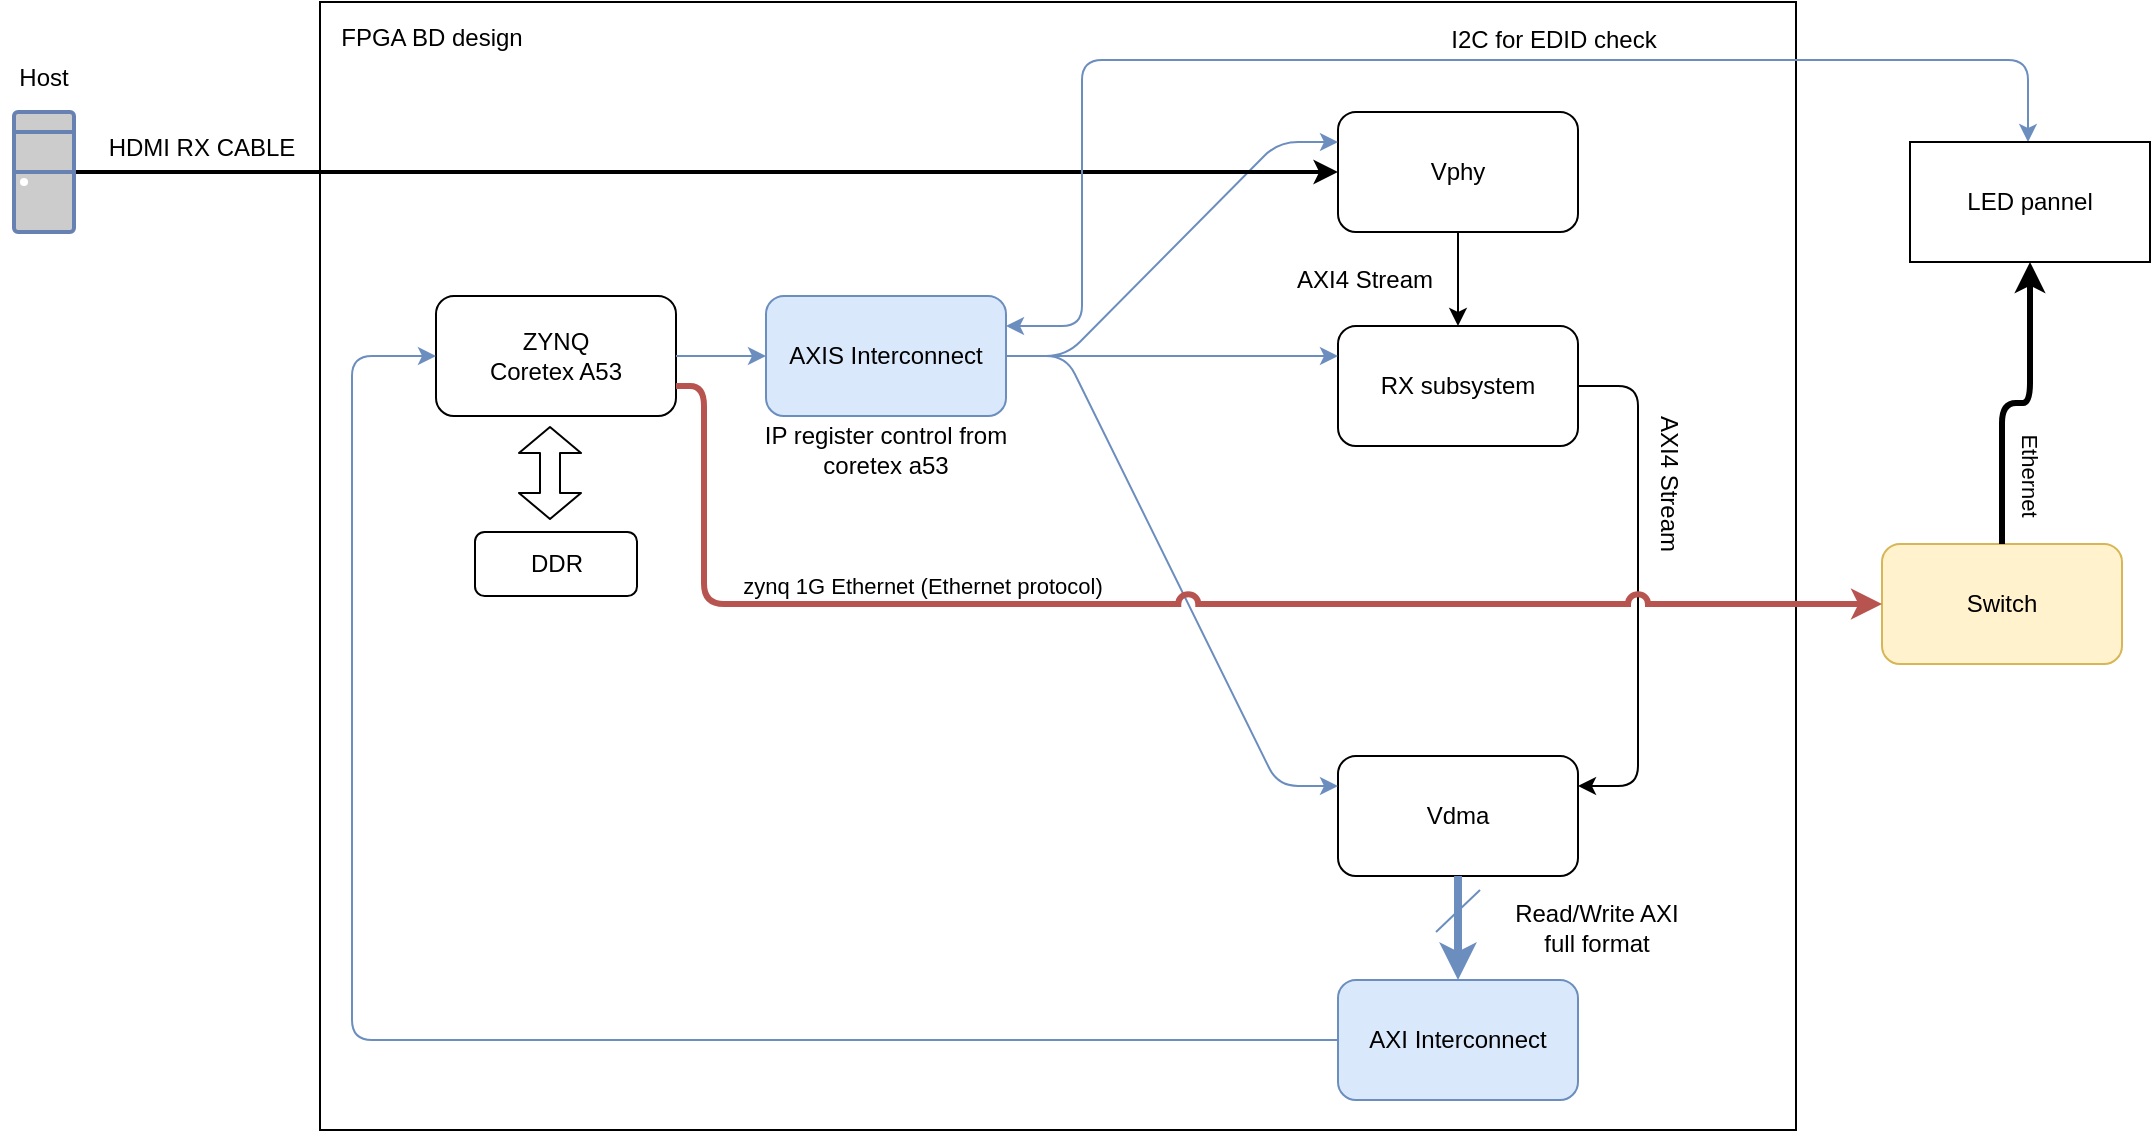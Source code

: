 <mxfile>
    <diagram id="D4jb2x16DxbJwkbr8Rxy" name="HDMI screen split real solution flow">
        <mxGraphModel dx="1216" dy="779" grid="0" gridSize="10" guides="1" tooltips="1" connect="1" arrows="1" fold="1" page="1" pageScale="1" pageWidth="1169" pageHeight="827" math="0" shadow="0">
            <root>
                <mxCell id="0"/>
                <mxCell id="1" parent="0"/>
                <mxCell id="wht9FxVsWBqRtJpPvKsh-47" value="" style="group" vertex="1" connectable="0" parent="1">
                    <mxGeometry x="42" y="103" width="1075" height="564" as="geometry"/>
                </mxCell>
                <mxCell id="wht9FxVsWBqRtJpPvKsh-2" value="" style="rounded=0;whiteSpace=wrap;html=1;movable=1;resizable=1;rotatable=1;deletable=1;editable=1;connectable=1;container=0;" vertex="1" parent="wht9FxVsWBqRtJpPvKsh-47">
                    <mxGeometry x="160" width="738" height="564" as="geometry"/>
                </mxCell>
                <mxCell id="wht9FxVsWBqRtJpPvKsh-3" value="ZYNQ&lt;br&gt;Coretex A53" style="rounded=1;whiteSpace=wrap;html=1;movable=1;resizable=1;rotatable=1;deletable=1;editable=1;connectable=1;container=0;" vertex="1" parent="wht9FxVsWBqRtJpPvKsh-47">
                    <mxGeometry x="218" y="147" width="120" height="60" as="geometry"/>
                </mxCell>
                <mxCell id="wht9FxVsWBqRtJpPvKsh-4" value="Vphy" style="rounded=1;whiteSpace=wrap;html=1;movable=1;resizable=1;rotatable=1;deletable=1;editable=1;connectable=1;container=0;" vertex="1" parent="wht9FxVsWBqRtJpPvKsh-47">
                    <mxGeometry x="669" y="55" width="120" height="60" as="geometry"/>
                </mxCell>
                <mxCell id="wht9FxVsWBqRtJpPvKsh-5" value="RX subsystem" style="rounded=1;whiteSpace=wrap;html=1;movable=1;resizable=1;rotatable=1;deletable=1;editable=1;connectable=1;container=0;" vertex="1" parent="wht9FxVsWBqRtJpPvKsh-47">
                    <mxGeometry x="669" y="162" width="120" height="60" as="geometry"/>
                </mxCell>
                <mxCell id="wht9FxVsWBqRtJpPvKsh-6" style="edgeStyle=elbowEdgeStyle;elbow=vertical;html=1;entryX=0.5;entryY=0;entryDx=0;entryDy=0;strokeWidth=1;movable=1;resizable=1;rotatable=1;deletable=1;editable=1;connectable=1;" edge="1" parent="wht9FxVsWBqRtJpPvKsh-47" source="wht9FxVsWBqRtJpPvKsh-4" target="wht9FxVsWBqRtJpPvKsh-5">
                    <mxGeometry relative="1" as="geometry"/>
                </mxCell>
                <mxCell id="wht9FxVsWBqRtJpPvKsh-7" value="Vdma" style="rounded=1;whiteSpace=wrap;html=1;movable=1;resizable=1;rotatable=1;deletable=1;editable=1;connectable=1;container=0;" vertex="1" parent="wht9FxVsWBqRtJpPvKsh-47">
                    <mxGeometry x="669" y="377" width="120" height="60" as="geometry"/>
                </mxCell>
                <mxCell id="wht9FxVsWBqRtJpPvKsh-8" style="edgeStyle=entityRelationEdgeStyle;html=1;entryX=1;entryY=0.25;entryDx=0;entryDy=0;jumpStyle=arc;movable=1;resizable=1;rotatable=1;deletable=1;editable=1;connectable=1;" edge="1" parent="wht9FxVsWBqRtJpPvKsh-47" source="wht9FxVsWBqRtJpPvKsh-5" target="wht9FxVsWBqRtJpPvKsh-7">
                    <mxGeometry relative="1" as="geometry"/>
                </mxCell>
                <mxCell id="wht9FxVsWBqRtJpPvKsh-9" style="edgeStyle=elbowEdgeStyle;html=1;entryX=0;entryY=0.5;entryDx=0;entryDy=0;strokeWidth=1;exitX=0;exitY=0.5;exitDx=0;exitDy=0;elbow=vertical;fillColor=#dae8fc;strokeColor=#6c8ebf;movable=1;resizable=1;rotatable=1;deletable=1;editable=1;connectable=1;" edge="1" parent="wht9FxVsWBqRtJpPvKsh-47" source="wht9FxVsWBqRtJpPvKsh-10" target="wht9FxVsWBqRtJpPvKsh-3">
                    <mxGeometry relative="1" as="geometry">
                        <mxPoint x="202" y="518" as="sourcePoint"/>
                        <Array as="points">
                            <mxPoint x="176" y="246"/>
                        </Array>
                    </mxGeometry>
                </mxCell>
                <mxCell id="wht9FxVsWBqRtJpPvKsh-10" value="AXI Interconnect" style="rounded=1;whiteSpace=wrap;html=1;fillColor=#dae8fc;strokeColor=#6c8ebf;movable=1;resizable=1;rotatable=1;deletable=1;editable=1;connectable=1;container=0;" vertex="1" parent="wht9FxVsWBqRtJpPvKsh-47">
                    <mxGeometry x="669" y="489" width="120" height="60" as="geometry"/>
                </mxCell>
                <mxCell id="wht9FxVsWBqRtJpPvKsh-11" style="html=1;entryX=0.5;entryY=0;entryDx=0;entryDy=0;strokeWidth=4;fillColor=#dae8fc;strokeColor=#6c8ebf;movable=1;resizable=1;rotatable=1;deletable=1;editable=1;connectable=1;" edge="1" parent="wht9FxVsWBqRtJpPvKsh-47" source="wht9FxVsWBqRtJpPvKsh-7" target="wht9FxVsWBqRtJpPvKsh-10">
                    <mxGeometry relative="1" as="geometry"/>
                </mxCell>
                <mxCell id="wht9FxVsWBqRtJpPvKsh-12" style="edgeStyle=entityRelationEdgeStyle;html=1;entryX=0;entryY=0.25;entryDx=0;entryDy=0;exitX=1;exitY=0.5;exitDx=0;exitDy=0;fillColor=#dae8fc;strokeColor=#6c8ebf;movable=1;resizable=1;rotatable=1;deletable=1;editable=1;connectable=1;" edge="1" parent="wht9FxVsWBqRtJpPvKsh-47" source="wht9FxVsWBqRtJpPvKsh-15" target="wht9FxVsWBqRtJpPvKsh-4">
                    <mxGeometry relative="1" as="geometry"/>
                </mxCell>
                <mxCell id="wht9FxVsWBqRtJpPvKsh-13" style="html=1;entryX=0;entryY=0.25;entryDx=0;entryDy=0;fillColor=#dae8fc;strokeColor=#6c8ebf;edgeStyle=entityRelationEdgeStyle;movable=1;resizable=1;rotatable=1;deletable=1;editable=1;connectable=1;" edge="1" parent="wht9FxVsWBqRtJpPvKsh-47" source="wht9FxVsWBqRtJpPvKsh-15" target="wht9FxVsWBqRtJpPvKsh-5">
                    <mxGeometry relative="1" as="geometry"/>
                </mxCell>
                <mxCell id="wht9FxVsWBqRtJpPvKsh-14" style="edgeStyle=entityRelationEdgeStyle;html=1;entryX=0;entryY=0.25;entryDx=0;entryDy=0;exitX=1;exitY=0.5;exitDx=0;exitDy=0;fillColor=#dae8fc;strokeColor=#6c8ebf;movable=1;resizable=1;rotatable=1;deletable=1;editable=1;connectable=1;" edge="1" parent="wht9FxVsWBqRtJpPvKsh-47" source="wht9FxVsWBqRtJpPvKsh-15" target="wht9FxVsWBqRtJpPvKsh-7">
                    <mxGeometry relative="1" as="geometry"/>
                </mxCell>
                <mxCell id="wht9FxVsWBqRtJpPvKsh-15" value="AXIS Interconnect" style="rounded=1;whiteSpace=wrap;html=1;fillColor=#dae8fc;strokeColor=#6c8ebf;movable=1;resizable=1;rotatable=1;deletable=1;editable=1;connectable=1;container=0;" vertex="1" parent="wht9FxVsWBqRtJpPvKsh-47">
                    <mxGeometry x="383" y="147" width="120" height="60" as="geometry"/>
                </mxCell>
                <mxCell id="wht9FxVsWBqRtJpPvKsh-16" style="edgeStyle=none;html=1;entryX=0;entryY=0.5;entryDx=0;entryDy=0;fillColor=#dae8fc;strokeColor=#6c8ebf;movable=1;resizable=1;rotatable=1;deletable=1;editable=1;connectable=1;" edge="1" parent="wht9FxVsWBqRtJpPvKsh-47" source="wht9FxVsWBqRtJpPvKsh-3" target="wht9FxVsWBqRtJpPvKsh-15">
                    <mxGeometry relative="1" as="geometry"/>
                </mxCell>
                <mxCell id="wht9FxVsWBqRtJpPvKsh-21" value="" style="endArrow=none;html=1;fillColor=#dae8fc;strokeColor=#6c8ebf;movable=1;resizable=1;rotatable=1;deletable=1;editable=1;connectable=1;" edge="1" parent="wht9FxVsWBqRtJpPvKsh-47">
                    <mxGeometry width="50" height="50" relative="1" as="geometry">
                        <mxPoint x="718" y="465" as="sourcePoint"/>
                        <mxPoint x="740" y="444" as="targetPoint"/>
                    </mxGeometry>
                </mxCell>
                <mxCell id="wht9FxVsWBqRtJpPvKsh-22" value="Read/Write AXI full format" style="text;html=1;strokeColor=none;fillColor=none;align=center;verticalAlign=middle;whiteSpace=wrap;rounded=0;movable=1;resizable=1;rotatable=1;deletable=1;editable=1;connectable=1;container=0;" vertex="1" parent="wht9FxVsWBqRtJpPvKsh-47">
                    <mxGeometry x="753" y="448" width="91" height="30" as="geometry"/>
                </mxCell>
                <mxCell id="wht9FxVsWBqRtJpPvKsh-23" style="html=1;entryX=0;entryY=0.5;entryDx=0;entryDy=0;strokeWidth=2;exitX=1;exitY=0.5;exitDx=0;exitDy=0;exitPerimeter=0;movable=1;resizable=1;rotatable=1;deletable=1;editable=1;connectable=1;" edge="1" parent="wht9FxVsWBqRtJpPvKsh-47" source="wht9FxVsWBqRtJpPvKsh-25" target="wht9FxVsWBqRtJpPvKsh-4">
                    <mxGeometry relative="1" as="geometry">
                        <mxPoint x="206" y="72" as="sourcePoint"/>
                        <mxPoint x="347" y="24" as="targetPoint"/>
                    </mxGeometry>
                </mxCell>
                <mxCell id="wht9FxVsWBqRtJpPvKsh-24" value="HDMI RX CABLE" style="text;html=1;strokeColor=none;fillColor=none;align=center;verticalAlign=middle;whiteSpace=wrap;rounded=0;movable=1;resizable=1;rotatable=1;deletable=1;editable=1;connectable=1;container=0;" vertex="1" parent="wht9FxVsWBqRtJpPvKsh-47">
                    <mxGeometry x="48" y="59" width="106" height="27" as="geometry"/>
                </mxCell>
                <mxCell id="wht9FxVsWBqRtJpPvKsh-25" value="" style="fontColor=#0066CC;verticalAlign=top;verticalLabelPosition=bottom;labelPosition=center;align=center;html=1;outlineConnect=0;fillColor=#CCCCCC;strokeColor=#6881B3;gradientColor=none;gradientDirection=north;strokeWidth=2;shape=mxgraph.networks.desktop_pc;movable=1;resizable=1;rotatable=1;deletable=1;editable=1;connectable=1;container=0;" vertex="1" parent="wht9FxVsWBqRtJpPvKsh-47">
                    <mxGeometry x="7" y="55" width="30" height="60" as="geometry"/>
                </mxCell>
                <mxCell id="wht9FxVsWBqRtJpPvKsh-26" value="Host" style="text;html=1;strokeColor=none;fillColor=none;align=center;verticalAlign=middle;whiteSpace=wrap;rounded=0;movable=1;resizable=1;rotatable=1;deletable=1;editable=1;connectable=1;container=0;" vertex="1" parent="wht9FxVsWBqRtJpPvKsh-47">
                    <mxGeometry y="24" width="44" height="27" as="geometry"/>
                </mxCell>
                <mxCell id="wht9FxVsWBqRtJpPvKsh-29" style="edgeStyle=orthogonalEdgeStyle;html=1;entryX=0.5;entryY=0;entryDx=0;entryDy=0;entryPerimeter=0;exitX=1;exitY=0.25;exitDx=0;exitDy=0;fillColor=#dae8fc;strokeColor=#6c8ebf;startArrow=classic;startFill=1;movable=1;resizable=1;rotatable=1;deletable=1;editable=1;connectable=1;" edge="1" parent="wht9FxVsWBqRtJpPvKsh-47" source="wht9FxVsWBqRtJpPvKsh-15">
                    <mxGeometry relative="1" as="geometry">
                        <mxPoint x="1013.5" y="70" as="targetPoint"/>
                        <Array as="points">
                            <mxPoint x="541" y="162"/>
                            <mxPoint x="541" y="29"/>
                            <mxPoint x="1014" y="29"/>
                            <mxPoint x="1014" y="70"/>
                        </Array>
                    </mxGeometry>
                </mxCell>
                <mxCell id="wht9FxVsWBqRtJpPvKsh-30" value="AXI4 Stream" style="text;html=1;strokeColor=none;fillColor=none;align=center;verticalAlign=middle;whiteSpace=wrap;rounded=0;movable=1;resizable=1;rotatable=1;deletable=1;editable=1;connectable=1;container=0;" vertex="1" parent="wht9FxVsWBqRtJpPvKsh-47">
                    <mxGeometry x="637" y="124" width="91" height="30" as="geometry"/>
                </mxCell>
                <mxCell id="wht9FxVsWBqRtJpPvKsh-32" value="AXI4 Stream" style="text;html=1;strokeColor=none;fillColor=none;align=center;verticalAlign=middle;whiteSpace=wrap;rounded=0;rotation=90;movable=1;resizable=1;rotatable=1;deletable=1;editable=1;connectable=1;container=0;" vertex="1" parent="wht9FxVsWBqRtJpPvKsh-47">
                    <mxGeometry x="789" y="226" width="91" height="30" as="geometry"/>
                </mxCell>
                <mxCell id="wht9FxVsWBqRtJpPvKsh-34" value="" style="endArrow=classic;html=1;strokeWidth=1;jumpStyle=arc;startArrow=classic;startFill=1;shape=flexArrow;endSize=4;startSize=4;movable=1;resizable=1;rotatable=1;deletable=1;editable=1;connectable=1;" edge="1" parent="wht9FxVsWBqRtJpPvKsh-47">
                    <mxGeometry width="50" height="50" relative="1" as="geometry">
                        <mxPoint x="275" y="259" as="sourcePoint"/>
                        <mxPoint x="275" y="212" as="targetPoint"/>
                    </mxGeometry>
                </mxCell>
                <mxCell id="wht9FxVsWBqRtJpPvKsh-35" value="DDR" style="rounded=1;whiteSpace=wrap;html=1;movable=1;resizable=1;rotatable=1;deletable=1;editable=1;connectable=1;container=0;" vertex="1" parent="wht9FxVsWBqRtJpPvKsh-47">
                    <mxGeometry x="237.5" y="265" width="81" height="32" as="geometry"/>
                </mxCell>
                <mxCell id="wht9FxVsWBqRtJpPvKsh-36" value="IP register control from coretex a53" style="text;html=1;strokeColor=none;fillColor=none;align=center;verticalAlign=middle;whiteSpace=wrap;rounded=0;movable=1;resizable=1;rotatable=1;deletable=1;editable=1;connectable=1;container=0;" vertex="1" parent="wht9FxVsWBqRtJpPvKsh-47">
                    <mxGeometry x="380" y="209" width="126" height="30" as="geometry"/>
                </mxCell>
                <mxCell id="wht9FxVsWBqRtJpPvKsh-37" value="I2C for EDID check" style="text;html=1;strokeColor=none;fillColor=none;align=center;verticalAlign=middle;whiteSpace=wrap;rounded=0;movable=1;resizable=1;rotatable=1;deletable=1;editable=1;connectable=1;container=0;" vertex="1" parent="wht9FxVsWBqRtJpPvKsh-47">
                    <mxGeometry x="724" y="5" width="106" height="27" as="geometry"/>
                </mxCell>
                <mxCell id="wht9FxVsWBqRtJpPvKsh-39" value="FPGA BD design" style="text;html=1;strokeColor=none;fillColor=none;align=center;verticalAlign=middle;whiteSpace=wrap;rounded=0;movable=1;resizable=1;rotatable=1;deletable=1;editable=1;connectable=1;container=0;" vertex="1" parent="wht9FxVsWBqRtJpPvKsh-47">
                    <mxGeometry x="163" y="4" width="106" height="27" as="geometry"/>
                </mxCell>
                <mxCell id="wht9FxVsWBqRtJpPvKsh-40" value="Switch" style="rounded=1;whiteSpace=wrap;html=1;fillColor=#fff2cc;strokeColor=#d6b656;movable=1;resizable=1;rotatable=1;deletable=1;editable=1;connectable=1;container=0;" vertex="1" parent="wht9FxVsWBqRtJpPvKsh-47">
                    <mxGeometry x="941" y="271" width="120" height="60" as="geometry"/>
                </mxCell>
                <mxCell id="wht9FxVsWBqRtJpPvKsh-41" style="edgeStyle=orthogonalEdgeStyle;jumpStyle=arc;html=1;entryX=0;entryY=0.5;entryDx=0;entryDy=0;startArrow=none;startFill=0;fillColor=#f8cecc;strokeColor=#b85450;strokeWidth=3;exitX=1;exitY=0.75;exitDx=0;exitDy=0;" edge="1" parent="wht9FxVsWBqRtJpPvKsh-47" source="wht9FxVsWBqRtJpPvKsh-3" target="wht9FxVsWBqRtJpPvKsh-40">
                    <mxGeometry relative="1" as="geometry">
                        <Array as="points">
                            <mxPoint x="352" y="192"/>
                            <mxPoint x="352" y="301"/>
                        </Array>
                    </mxGeometry>
                </mxCell>
                <mxCell id="wht9FxVsWBqRtJpPvKsh-42" value="zynq 1G Ethernet (Ethernet protocol)" style="edgeLabel;html=1;align=center;verticalAlign=middle;resizable=0;points=[];" vertex="1" connectable="0" parent="wht9FxVsWBqRtJpPvKsh-41">
                    <mxGeometry x="-0.201" relative="1" as="geometry">
                        <mxPoint x="-53" y="-9" as="offset"/>
                    </mxGeometry>
                </mxCell>
                <mxCell id="wht9FxVsWBqRtJpPvKsh-44" value="LED pannel" style="rounded=0;whiteSpace=wrap;html=1;shadow=0;sketch=0;" vertex="1" parent="wht9FxVsWBqRtJpPvKsh-47">
                    <mxGeometry x="955" y="70" width="120" height="60" as="geometry"/>
                </mxCell>
                <mxCell id="wht9FxVsWBqRtJpPvKsh-45" style="edgeStyle=orthogonalEdgeStyle;jumpStyle=arc;html=1;entryX=0.5;entryY=1;entryDx=0;entryDy=0;strokeWidth=3;startArrow=none;startFill=0;" edge="1" parent="wht9FxVsWBqRtJpPvKsh-47" source="wht9FxVsWBqRtJpPvKsh-40" target="wht9FxVsWBqRtJpPvKsh-44">
                    <mxGeometry relative="1" as="geometry"/>
                </mxCell>
                <mxCell id="wht9FxVsWBqRtJpPvKsh-46" value="Ethernet" style="edgeLabel;html=1;align=center;verticalAlign=middle;resizable=0;points=[];rotation=90;" vertex="1" connectable="0" parent="wht9FxVsWBqRtJpPvKsh-47">
                    <mxGeometry x="1015.003" y="235.995" as="geometry"/>
                </mxCell>
            </root>
        </mxGraphModel>
    </diagram>
    <diagram id="RjBVvk8Mzt5pIrNHiMJC" name="HDMI screen spilt verification flow">
        <mxGraphModel grid="0" page="1" gridSize="1" guides="1" tooltips="1" connect="1" arrows="1" fold="1" pageScale="1" pageWidth="1169" pageHeight="827" math="0" shadow="0">
            <root>
                <mxCell id="0"/>
                <mxCell id="1" parent="0"/>
                <mxCell id="vJMkvNvz64s3IryYMbfB-65" value="" style="group" vertex="1" connectable="0" parent="1">
                    <mxGeometry x="42" y="103" width="1048" height="564" as="geometry"/>
                </mxCell>
                <mxCell id="62" value="" style="rounded=0;whiteSpace=wrap;html=1;movable=1;resizable=1;rotatable=1;deletable=1;editable=1;connectable=1;" vertex="1" parent="vJMkvNvz64s3IryYMbfB-65">
                    <mxGeometry x="160" width="738" height="564" as="geometry"/>
                </mxCell>
                <mxCell id="2" value="ZYNQ&lt;br&gt;Coretex A53" style="rounded=1;whiteSpace=wrap;html=1;movable=1;resizable=1;rotatable=1;deletable=1;editable=1;connectable=1;" parent="vJMkvNvz64s3IryYMbfB-65" vertex="1">
                    <mxGeometry x="218" y="147" width="120" height="60" as="geometry"/>
                </mxCell>
                <mxCell id="3" value="Vphy" style="rounded=1;whiteSpace=wrap;html=1;movable=1;resizable=1;rotatable=1;deletable=1;editable=1;connectable=1;" parent="vJMkvNvz64s3IryYMbfB-65" vertex="1">
                    <mxGeometry x="669" y="55" width="120" height="60" as="geometry"/>
                </mxCell>
                <mxCell id="4" value="RX subsystem" style="rounded=1;whiteSpace=wrap;html=1;movable=1;resizable=1;rotatable=1;deletable=1;editable=1;connectable=1;" parent="vJMkvNvz64s3IryYMbfB-65" vertex="1">
                    <mxGeometry x="669" y="162" width="120" height="60" as="geometry"/>
                </mxCell>
                <mxCell id="34" style="edgeStyle=elbowEdgeStyle;elbow=vertical;html=1;entryX=0.5;entryY=0;entryDx=0;entryDy=0;strokeWidth=1;movable=1;resizable=1;rotatable=1;deletable=1;editable=1;connectable=1;" parent="vJMkvNvz64s3IryYMbfB-65" source="3" target="4" edge="1">
                    <mxGeometry relative="1" as="geometry"/>
                </mxCell>
                <mxCell id="5" value="Vdma" style="rounded=1;whiteSpace=wrap;html=1;movable=1;resizable=1;rotatable=1;deletable=1;editable=1;connectable=1;" parent="vJMkvNvz64s3IryYMbfB-65" vertex="1">
                    <mxGeometry x="669" y="377" width="120" height="60" as="geometry"/>
                </mxCell>
                <mxCell id="16" style="edgeStyle=entityRelationEdgeStyle;html=1;entryX=1;entryY=0.25;entryDx=0;entryDy=0;jumpStyle=arc;movable=1;resizable=1;rotatable=1;deletable=1;editable=1;connectable=1;" parent="vJMkvNvz64s3IryYMbfB-65" source="4" target="5" edge="1">
                    <mxGeometry relative="1" as="geometry"/>
                </mxCell>
                <mxCell id="22" style="edgeStyle=elbowEdgeStyle;html=1;entryX=0;entryY=0.5;entryDx=0;entryDy=0;strokeWidth=1;exitX=0;exitY=0.5;exitDx=0;exitDy=0;elbow=vertical;fillColor=#dae8fc;strokeColor=#6c8ebf;movable=1;resizable=1;rotatable=1;deletable=1;editable=1;connectable=1;" parent="vJMkvNvz64s3IryYMbfB-65" source="6" target="2" edge="1">
                    <mxGeometry relative="1" as="geometry">
                        <mxPoint x="202" y="518" as="sourcePoint"/>
                        <Array as="points">
                            <mxPoint x="176" y="246"/>
                        </Array>
                    </mxGeometry>
                </mxCell>
                <mxCell id="6" value="AXI Interconnect" style="rounded=1;whiteSpace=wrap;html=1;fillColor=#dae8fc;strokeColor=#6c8ebf;movable=1;resizable=1;rotatable=1;deletable=1;editable=1;connectable=1;" parent="vJMkvNvz64s3IryYMbfB-65" vertex="1">
                    <mxGeometry x="669" y="489" width="120" height="60" as="geometry"/>
                </mxCell>
                <mxCell id="18" style="html=1;entryX=0.5;entryY=0;entryDx=0;entryDy=0;strokeWidth=4;fillColor=#dae8fc;strokeColor=#6c8ebf;movable=1;resizable=1;rotatable=1;deletable=1;editable=1;connectable=1;" parent="vJMkvNvz64s3IryYMbfB-65" source="5" target="6" edge="1">
                    <mxGeometry relative="1" as="geometry"/>
                </mxCell>
                <mxCell id="10" style="edgeStyle=entityRelationEdgeStyle;html=1;entryX=0;entryY=0.25;entryDx=0;entryDy=0;exitX=1;exitY=0.5;exitDx=0;exitDy=0;fillColor=#dae8fc;strokeColor=#6c8ebf;movable=1;resizable=1;rotatable=1;deletable=1;editable=1;connectable=1;" parent="vJMkvNvz64s3IryYMbfB-65" source="7" target="3" edge="1">
                    <mxGeometry relative="1" as="geometry"/>
                </mxCell>
                <mxCell id="11" style="html=1;entryX=0;entryY=0.25;entryDx=0;entryDy=0;fillColor=#dae8fc;strokeColor=#6c8ebf;edgeStyle=entityRelationEdgeStyle;movable=1;resizable=1;rotatable=1;deletable=1;editable=1;connectable=1;" parent="vJMkvNvz64s3IryYMbfB-65" source="7" target="4" edge="1">
                    <mxGeometry relative="1" as="geometry"/>
                </mxCell>
                <mxCell id="13" style="edgeStyle=entityRelationEdgeStyle;html=1;entryX=0;entryY=0.25;entryDx=0;entryDy=0;exitX=1;exitY=0.5;exitDx=0;exitDy=0;fillColor=#dae8fc;strokeColor=#6c8ebf;movable=1;resizable=1;rotatable=1;deletable=1;editable=1;connectable=1;" parent="vJMkvNvz64s3IryYMbfB-65" source="7" target="5" edge="1">
                    <mxGeometry relative="1" as="geometry"/>
                </mxCell>
                <mxCell id="7" value="AXIS Interconnect" style="rounded=1;whiteSpace=wrap;html=1;fillColor=#dae8fc;strokeColor=#6c8ebf;movable=1;resizable=1;rotatable=1;deletable=1;editable=1;connectable=1;" parent="vJMkvNvz64s3IryYMbfB-65" vertex="1">
                    <mxGeometry x="383" y="147" width="120" height="60" as="geometry"/>
                </mxCell>
                <mxCell id="9" style="edgeStyle=none;html=1;entryX=0;entryY=0.5;entryDx=0;entryDy=0;fillColor=#dae8fc;strokeColor=#6c8ebf;movable=1;resizable=1;rotatable=1;deletable=1;editable=1;connectable=1;" parent="vJMkvNvz64s3IryYMbfB-65" source="2" target="7" edge="1">
                    <mxGeometry relative="1" as="geometry"/>
                </mxCell>
                <mxCell id="36" style="edgeStyle=elbowEdgeStyle;elbow=vertical;html=1;entryX=1;entryY=0.5;entryDx=0;entryDy=0;strokeWidth=1;jumpStyle=arc;fillColor=#f8cecc;strokeColor=#b85450;movable=1;resizable=1;rotatable=1;deletable=1;editable=1;connectable=1;" parent="vJMkvNvz64s3IryYMbfB-65" source="8" target="3" edge="1">
                    <mxGeometry relative="1" as="geometry">
                        <Array as="points">
                            <mxPoint x="861" y="223"/>
                        </Array>
                    </mxGeometry>
                </mxCell>
                <mxCell id="8" value="TX subsystem" style="rounded=1;whiteSpace=wrap;html=1;movable=1;resizable=1;rotatable=1;deletable=1;editable=1;connectable=1;" parent="vJMkvNvz64s3IryYMbfB-65" vertex="1">
                    <mxGeometry x="669" y="270" width="120" height="60" as="geometry"/>
                </mxCell>
                <mxCell id="56" style="jumpStyle=arc;html=1;entryX=0.5;entryY=1;entryDx=0;entryDy=0;strokeWidth=1;startArrow=none;startFill=0;fillColor=#f8cecc;strokeColor=#b85450;movable=1;resizable=1;rotatable=1;deletable=1;editable=1;connectable=1;" parent="vJMkvNvz64s3IryYMbfB-65" source="5" target="8" edge="1">
                    <mxGeometry relative="1" as="geometry"/>
                </mxCell>
                <mxCell id="12" style="edgeStyle=entityRelationEdgeStyle;html=1;entryX=0;entryY=0.25;entryDx=0;entryDy=0;exitX=1;exitY=0.5;exitDx=0;exitDy=0;fillColor=#dae8fc;strokeColor=#6c8ebf;movable=1;resizable=1;rotatable=1;deletable=1;editable=1;connectable=1;" parent="vJMkvNvz64s3IryYMbfB-65" source="7" target="8" edge="1">
                    <mxGeometry relative="1" as="geometry">
                        <mxPoint x="528" y="199" as="sourcePoint"/>
                    </mxGeometry>
                </mxCell>
                <mxCell id="19" value="" style="endArrow=none;html=1;fillColor=#dae8fc;strokeColor=#6c8ebf;movable=1;resizable=1;rotatable=1;deletable=1;editable=1;connectable=1;" parent="vJMkvNvz64s3IryYMbfB-65" edge="1">
                    <mxGeometry width="50" height="50" relative="1" as="geometry">
                        <mxPoint x="718" y="465" as="sourcePoint"/>
                        <mxPoint x="740" y="444" as="targetPoint"/>
                    </mxGeometry>
                </mxCell>
                <mxCell id="20" value="Read/Write AXI full format" style="text;html=1;strokeColor=none;fillColor=none;align=center;verticalAlign=middle;whiteSpace=wrap;rounded=0;movable=1;resizable=1;rotatable=1;deletable=1;editable=1;connectable=1;" parent="vJMkvNvz64s3IryYMbfB-65" vertex="1">
                    <mxGeometry x="753" y="448" width="91" height="30" as="geometry"/>
                </mxCell>
                <mxCell id="25" style="html=1;entryX=0;entryY=0.5;entryDx=0;entryDy=0;strokeWidth=2;exitX=1;exitY=0.5;exitDx=0;exitDy=0;exitPerimeter=0;movable=1;resizable=1;rotatable=1;deletable=1;editable=1;connectable=1;" parent="vJMkvNvz64s3IryYMbfB-65" source="31" target="3" edge="1">
                    <mxGeometry relative="1" as="geometry">
                        <mxPoint x="206" y="72" as="sourcePoint"/>
                        <mxPoint x="347" y="24" as="targetPoint"/>
                    </mxGeometry>
                </mxCell>
                <mxCell id="26" value="HDMI RX CABLE" style="text;html=1;strokeColor=none;fillColor=none;align=center;verticalAlign=middle;whiteSpace=wrap;rounded=0;movable=1;resizable=1;rotatable=1;deletable=1;editable=1;connectable=1;" parent="vJMkvNvz64s3IryYMbfB-65" vertex="1">
                    <mxGeometry x="48" y="59" width="106" height="27" as="geometry"/>
                </mxCell>
                <mxCell id="31" value="" style="fontColor=#0066CC;verticalAlign=top;verticalLabelPosition=bottom;labelPosition=center;align=center;html=1;outlineConnect=0;fillColor=#CCCCCC;strokeColor=#6881B3;gradientColor=none;gradientDirection=north;strokeWidth=2;shape=mxgraph.networks.desktop_pc;movable=1;resizable=1;rotatable=1;deletable=1;editable=1;connectable=1;" parent="vJMkvNvz64s3IryYMbfB-65" vertex="1">
                    <mxGeometry x="7" y="55" width="30" height="60" as="geometry"/>
                </mxCell>
                <mxCell id="32" value="Host" style="text;html=1;strokeColor=none;fillColor=none;align=center;verticalAlign=middle;whiteSpace=wrap;rounded=0;movable=1;resizable=1;rotatable=1;deletable=1;editable=1;connectable=1;" parent="vJMkvNvz64s3IryYMbfB-65" vertex="1">
                    <mxGeometry y="24" width="44" height="27" as="geometry"/>
                </mxCell>
                <mxCell id="39" value="" style="shape=mxgraph.signs.tech.computer;html=1;pointerEvents=1;fillColor=#000000;strokeColor=none;verticalLabelPosition=bottom;verticalAlign=top;align=center;movable=1;resizable=1;rotatable=1;deletable=1;editable=1;connectable=1;" parent="vJMkvNvz64s3IryYMbfB-65" vertex="1">
                    <mxGeometry x="979" y="70" width="69" height="60" as="geometry"/>
                </mxCell>
                <mxCell id="40" style="jumpStyle=arc;elbow=vertical;html=1;entryX=0;entryY=0.5;entryDx=0;entryDy=0;entryPerimeter=0;strokeWidth=2;exitX=1;exitY=0.75;exitDx=0;exitDy=0;fillColor=#f8cecc;strokeColor=#b85450;movable=1;resizable=1;rotatable=1;deletable=1;editable=1;connectable=1;" parent="vJMkvNvz64s3IryYMbfB-65" source="3" target="39" edge="1">
                    <mxGeometry relative="1" as="geometry"/>
                </mxCell>
                <mxCell id="42" value="AXI4 Stream" style="text;html=1;strokeColor=none;fillColor=none;align=center;verticalAlign=middle;whiteSpace=wrap;rounded=0;rotation=90;movable=1;resizable=1;rotatable=1;deletable=1;editable=1;connectable=1;" parent="vJMkvNvz64s3IryYMbfB-65" vertex="1">
                    <mxGeometry x="834" y="193" width="91" height="30" as="geometry"/>
                </mxCell>
                <mxCell id="43" value="AXI4 Stream" style="text;html=1;strokeColor=none;fillColor=none;align=center;verticalAlign=middle;whiteSpace=wrap;rounded=0;rotation=90;movable=1;resizable=1;rotatable=1;deletable=1;editable=1;connectable=1;" parent="vJMkvNvz64s3IryYMbfB-65" vertex="1">
                    <mxGeometry x="789" y="226" width="91" height="30" as="geometry"/>
                </mxCell>
                <mxCell id="45" value="AXI4 Stream" style="text;html=1;strokeColor=none;fillColor=none;align=center;verticalAlign=middle;whiteSpace=wrap;rounded=0;rotation=0;movable=1;resizable=1;rotatable=1;deletable=1;editable=1;connectable=1;" parent="vJMkvNvz64s3IryYMbfB-65" vertex="1">
                    <mxGeometry x="722" y="340" width="91" height="30" as="geometry"/>
                </mxCell>
                <mxCell id="46" value="" style="endArrow=classic;html=1;strokeWidth=1;jumpStyle=arc;startArrow=classic;startFill=1;shape=flexArrow;endSize=4;startSize=4;movable=1;resizable=1;rotatable=1;deletable=1;editable=1;connectable=1;" parent="vJMkvNvz64s3IryYMbfB-65" edge="1">
                    <mxGeometry width="50" height="50" relative="1" as="geometry">
                        <mxPoint x="275" y="259" as="sourcePoint"/>
                        <mxPoint x="275" y="212" as="targetPoint"/>
                    </mxGeometry>
                </mxCell>
                <mxCell id="53" value="DDR" style="rounded=1;whiteSpace=wrap;html=1;movable=1;resizable=1;rotatable=1;deletable=1;editable=1;connectable=1;" parent="vJMkvNvz64s3IryYMbfB-65" vertex="1">
                    <mxGeometry x="237.5" y="265" width="81" height="32" as="geometry"/>
                </mxCell>
                <mxCell id="41" value="AXI4 Stream" style="text;html=1;strokeColor=none;fillColor=none;align=center;verticalAlign=middle;whiteSpace=wrap;rounded=0;movable=1;resizable=1;rotatable=1;deletable=1;editable=1;connectable=1;" parent="vJMkvNvz64s3IryYMbfB-65" vertex="1">
                    <mxGeometry x="637" y="124" width="91" height="30" as="geometry"/>
                </mxCell>
                <mxCell id="65" value="FPGA BD design" style="text;html=1;strokeColor=none;fillColor=none;align=center;verticalAlign=middle;whiteSpace=wrap;rounded=0;movable=1;resizable=1;rotatable=1;deletable=1;editable=1;connectable=1;" vertex="1" parent="vJMkvNvz64s3IryYMbfB-65">
                    <mxGeometry x="163" y="4" width="106" height="27" as="geometry"/>
                </mxCell>
                <mxCell id="60" value="I2C for EDID check" style="text;html=1;strokeColor=none;fillColor=none;align=center;verticalAlign=middle;whiteSpace=wrap;rounded=0;movable=1;resizable=1;rotatable=1;deletable=1;editable=1;connectable=1;" vertex="1" parent="vJMkvNvz64s3IryYMbfB-65">
                    <mxGeometry x="724" y="5" width="106" height="27" as="geometry"/>
                </mxCell>
                <mxCell id="64" value="HDMI TX CABLE" style="text;html=1;strokeColor=none;fillColor=none;align=center;verticalAlign=middle;whiteSpace=wrap;rounded=0;movable=1;resizable=1;rotatable=1;deletable=1;editable=1;connectable=1;" vertex="1" parent="vJMkvNvz64s3IryYMbfB-65">
                    <mxGeometry x="895" y="104" width="72" height="27" as="geometry"/>
                </mxCell>
                <mxCell id="58" style="edgeStyle=orthogonalEdgeStyle;html=1;entryX=0.5;entryY=0;entryDx=0;entryDy=0;entryPerimeter=0;exitX=1;exitY=0.25;exitDx=0;exitDy=0;fillColor=#dae8fc;strokeColor=#6c8ebf;startArrow=classic;startFill=1;movable=1;resizable=1;rotatable=1;deletable=1;editable=1;connectable=1;" edge="1" parent="vJMkvNvz64s3IryYMbfB-65" source="7" target="39">
                    <mxGeometry relative="1" as="geometry">
                        <mxPoint x="931" y="27" as="targetPoint"/>
                        <Array as="points">
                            <mxPoint x="541" y="162"/>
                            <mxPoint x="541" y="29"/>
                            <mxPoint x="1014" y="29"/>
                            <mxPoint x="1014" y="70"/>
                        </Array>
                    </mxGeometry>
                </mxCell>
                <mxCell id="57" value="IP register control from coretex a53" style="text;html=1;strokeColor=none;fillColor=none;align=center;verticalAlign=middle;whiteSpace=wrap;rounded=0;movable=1;resizable=1;rotatable=1;deletable=1;editable=1;connectable=1;" vertex="1" parent="vJMkvNvz64s3IryYMbfB-65">
                    <mxGeometry x="380" y="209" width="126" height="30" as="geometry"/>
                </mxCell>
                <mxCell id="uZewZQSehZQlEA1LCFIS-65" style="edgeStyle=orthogonalEdgeStyle;html=1;entryX=0.5;entryY=0;entryDx=0;entryDy=0;entryPerimeter=0;exitX=1;exitY=0.25;exitDx=0;exitDy=0;fillColor=#dae8fc;strokeColor=#6c8ebf;startArrow=classic;startFill=1;movable=1;resizable=1;rotatable=1;deletable=1;editable=1;connectable=1;" edge="1" parent="1">
                    <mxGeometry relative="1" as="geometry">
                        <mxPoint x="1055.5" y="173" as="targetPoint"/>
                        <Array as="points">
                            <mxPoint x="583" y="265"/>
                            <mxPoint x="583" y="132"/>
                            <mxPoint x="1056" y="132"/>
                            <mxPoint x="1056" y="173"/>
                        </Array>
                        <mxPoint x="545" y="265" as="sourcePoint"/>
                    </mxGeometry>
                </mxCell>
                <mxCell id="uZewZQSehZQlEA1LCFIS-66" value="I2C for EDID check" style="text;html=1;strokeColor=none;fillColor=none;align=center;verticalAlign=middle;whiteSpace=wrap;rounded=0;movable=1;resizable=1;rotatable=1;deletable=1;editable=1;connectable=1;container=0;" vertex="1" parent="1">
                    <mxGeometry x="766" y="108" width="106" height="27" as="geometry"/>
                </mxCell>
            </root>
        </mxGraphModel>
    </diagram>
</mxfile>